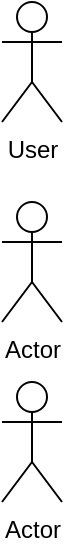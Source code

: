 <mxfile version="20.0.4" type="github"><diagram id="C6OX11pUsywgYTWx1f4p" name="Page-1"><mxGraphModel dx="638" dy="571" grid="1" gridSize="10" guides="1" tooltips="1" connect="1" arrows="1" fold="1" page="0" pageScale="1" pageWidth="827" pageHeight="1169" math="0" shadow="0"><root><mxCell id="0"/><mxCell id="1" parent="0"/><mxCell id="GOCetqZbydDTcwRi5FND-1" value="User" style="shape=umlActor;verticalLabelPosition=bottom;verticalAlign=top;html=1;outlineConnect=0;labelBackgroundColor=none;" parent="1" vertex="1"><mxGeometry x="400" y="230" width="30" height="60" as="geometry"/></mxCell><mxCell id="GOCetqZbydDTcwRi5FND-2" value="Actor" style="shape=umlActor;verticalLabelPosition=bottom;verticalAlign=top;html=1;outlineConnect=0;labelBackgroundColor=none;" parent="1" vertex="1"><mxGeometry x="400" y="330" width="30" height="60" as="geometry"/></mxCell><mxCell id="GOCetqZbydDTcwRi5FND-3" value="Actor" style="shape=umlActor;verticalLabelPosition=bottom;verticalAlign=top;html=1;outlineConnect=0;labelBackgroundColor=none;" parent="1" vertex="1"><mxGeometry x="400" y="420" width="30" height="60" as="geometry"/></mxCell></root></mxGraphModel></diagram></mxfile>